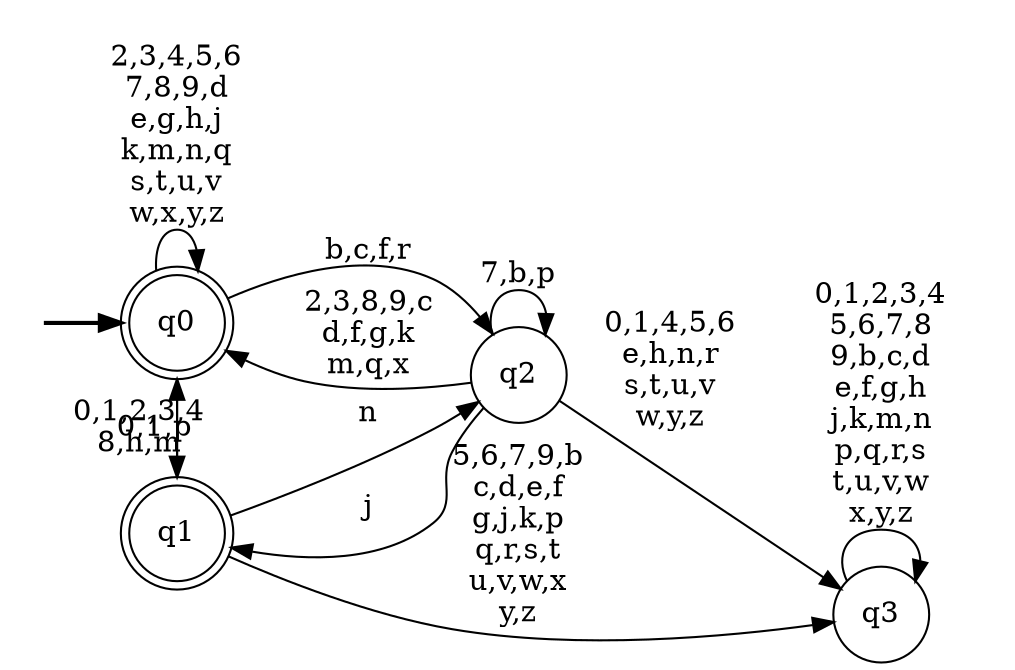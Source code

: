 digraph BlueStar {
__start0 [style = invis, shape = none, label = "", width = 0, height = 0];

rankdir=LR;
size="8,5";

s0 [style="rounded,filled", color="black", fillcolor="white" shape="doublecircle", label="q0"];
s1 [style="rounded,filled", color="black", fillcolor="white" shape="doublecircle", label="q1"];
s2 [style="filled", color="black", fillcolor="white" shape="circle", label="q2"];
s3 [style="filled", color="black", fillcolor="white" shape="circle", label="q3"];
subgraph cluster_main { 
	graph [pad=".75", ranksep="0.15", nodesep="0.15"];
	 style=invis; 
	__start0 -> s0 [penwidth=2];
}
s0 -> s0 [label="2,3,4,5,6\n7,8,9,d\ne,g,h,j\nk,m,n,q\ns,t,u,v\nw,x,y,z"];
s0 -> s1 [label="0,1,p"];
s0 -> s2 [label="b,c,f,r"];
s1 -> s0 [label="0,1,2,3,4\n8,h,m"];
s1 -> s2 [label="n"];
s1 -> s3 [label="5,6,7,9,b\nc,d,e,f\ng,j,k,p\nq,r,s,t\nu,v,w,x\ny,z"];
s2 -> s0 [label="2,3,8,9,c\nd,f,g,k\nm,q,x"];
s2 -> s1 [label="j"];
s2 -> s2 [label="7,b,p"];
s2 -> s3 [label="0,1,4,5,6\ne,h,n,r\ns,t,u,v\nw,y,z"];
s3 -> s3 [label="0,1,2,3,4\n5,6,7,8\n9,b,c,d\ne,f,g,h\nj,k,m,n\np,q,r,s\nt,u,v,w\nx,y,z"];

}
